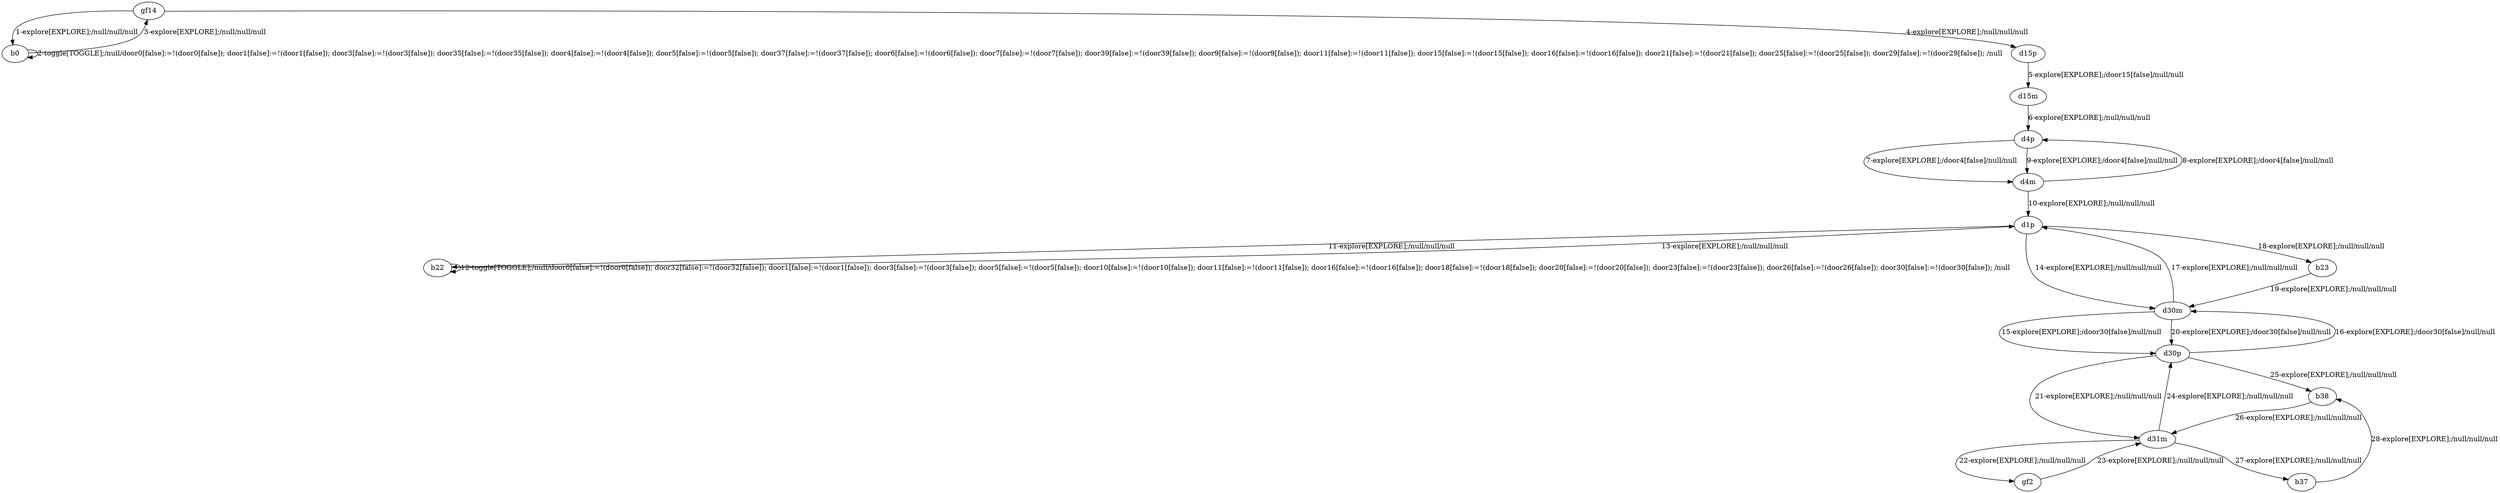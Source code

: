 # Total number of goals covered by this test: 1
# b37 --> b38

digraph g {
"gf14" -> "b0" [label = "1-explore[EXPLORE];/null/null/null"];
"b0" -> "b0" [label = "2-toggle[TOGGLE];/null/door0[false]:=!(door0[false]); door1[false]:=!(door1[false]); door3[false]:=!(door3[false]); door35[false]:=!(door35[false]); door4[false]:=!(door4[false]); door5[false]:=!(door5[false]); door37[false]:=!(door37[false]); door6[false]:=!(door6[false]); door7[false]:=!(door7[false]); door39[false]:=!(door39[false]); door9[false]:=!(door9[false]); door11[false]:=!(door11[false]); door15[false]:=!(door15[false]); door16[false]:=!(door16[false]); door21[false]:=!(door21[false]); door25[false]:=!(door25[false]); door29[false]:=!(door29[false]); /null"];
"b0" -> "gf14" [label = "3-explore[EXPLORE];/null/null/null"];
"gf14" -> "d15p" [label = "4-explore[EXPLORE];/null/null/null"];
"d15p" -> "d15m" [label = "5-explore[EXPLORE];/door15[false]/null/null"];
"d15m" -> "d4p" [label = "6-explore[EXPLORE];/null/null/null"];
"d4p" -> "d4m" [label = "7-explore[EXPLORE];/door4[false]/null/null"];
"d4m" -> "d4p" [label = "8-explore[EXPLORE];/door4[false]/null/null"];
"d4p" -> "d4m" [label = "9-explore[EXPLORE];/door4[false]/null/null"];
"d4m" -> "d1p" [label = "10-explore[EXPLORE];/null/null/null"];
"d1p" -> "b22" [label = "11-explore[EXPLORE];/null/null/null"];
"b22" -> "b22" [label = "12-toggle[TOGGLE];/null/door0[false]:=!(door0[false]); door32[false]:=!(door32[false]); door1[false]:=!(door1[false]); door3[false]:=!(door3[false]); door5[false]:=!(door5[false]); door10[false]:=!(door10[false]); door11[false]:=!(door11[false]); door16[false]:=!(door16[false]); door18[false]:=!(door18[false]); door20[false]:=!(door20[false]); door23[false]:=!(door23[false]); door26[false]:=!(door26[false]); door30[false]:=!(door30[false]); /null"];
"b22" -> "d1p" [label = "13-explore[EXPLORE];/null/null/null"];
"d1p" -> "d30m" [label = "14-explore[EXPLORE];/null/null/null"];
"d30m" -> "d30p" [label = "15-explore[EXPLORE];/door30[false]/null/null"];
"d30p" -> "d30m" [label = "16-explore[EXPLORE];/door30[false]/null/null"];
"d30m" -> "d1p" [label = "17-explore[EXPLORE];/null/null/null"];
"d1p" -> "b23" [label = "18-explore[EXPLORE];/null/null/null"];
"b23" -> "d30m" [label = "19-explore[EXPLORE];/null/null/null"];
"d30m" -> "d30p" [label = "20-explore[EXPLORE];/door30[false]/null/null"];
"d30p" -> "d31m" [label = "21-explore[EXPLORE];/null/null/null"];
"d31m" -> "gf2" [label = "22-explore[EXPLORE];/null/null/null"];
"gf2" -> "d31m" [label = "23-explore[EXPLORE];/null/null/null"];
"d31m" -> "d30p" [label = "24-explore[EXPLORE];/null/null/null"];
"d30p" -> "b38" [label = "25-explore[EXPLORE];/null/null/null"];
"b38" -> "d31m" [label = "26-explore[EXPLORE];/null/null/null"];
"d31m" -> "b37" [label = "27-explore[EXPLORE];/null/null/null"];
"b37" -> "b38" [label = "28-explore[EXPLORE];/null/null/null"];
}